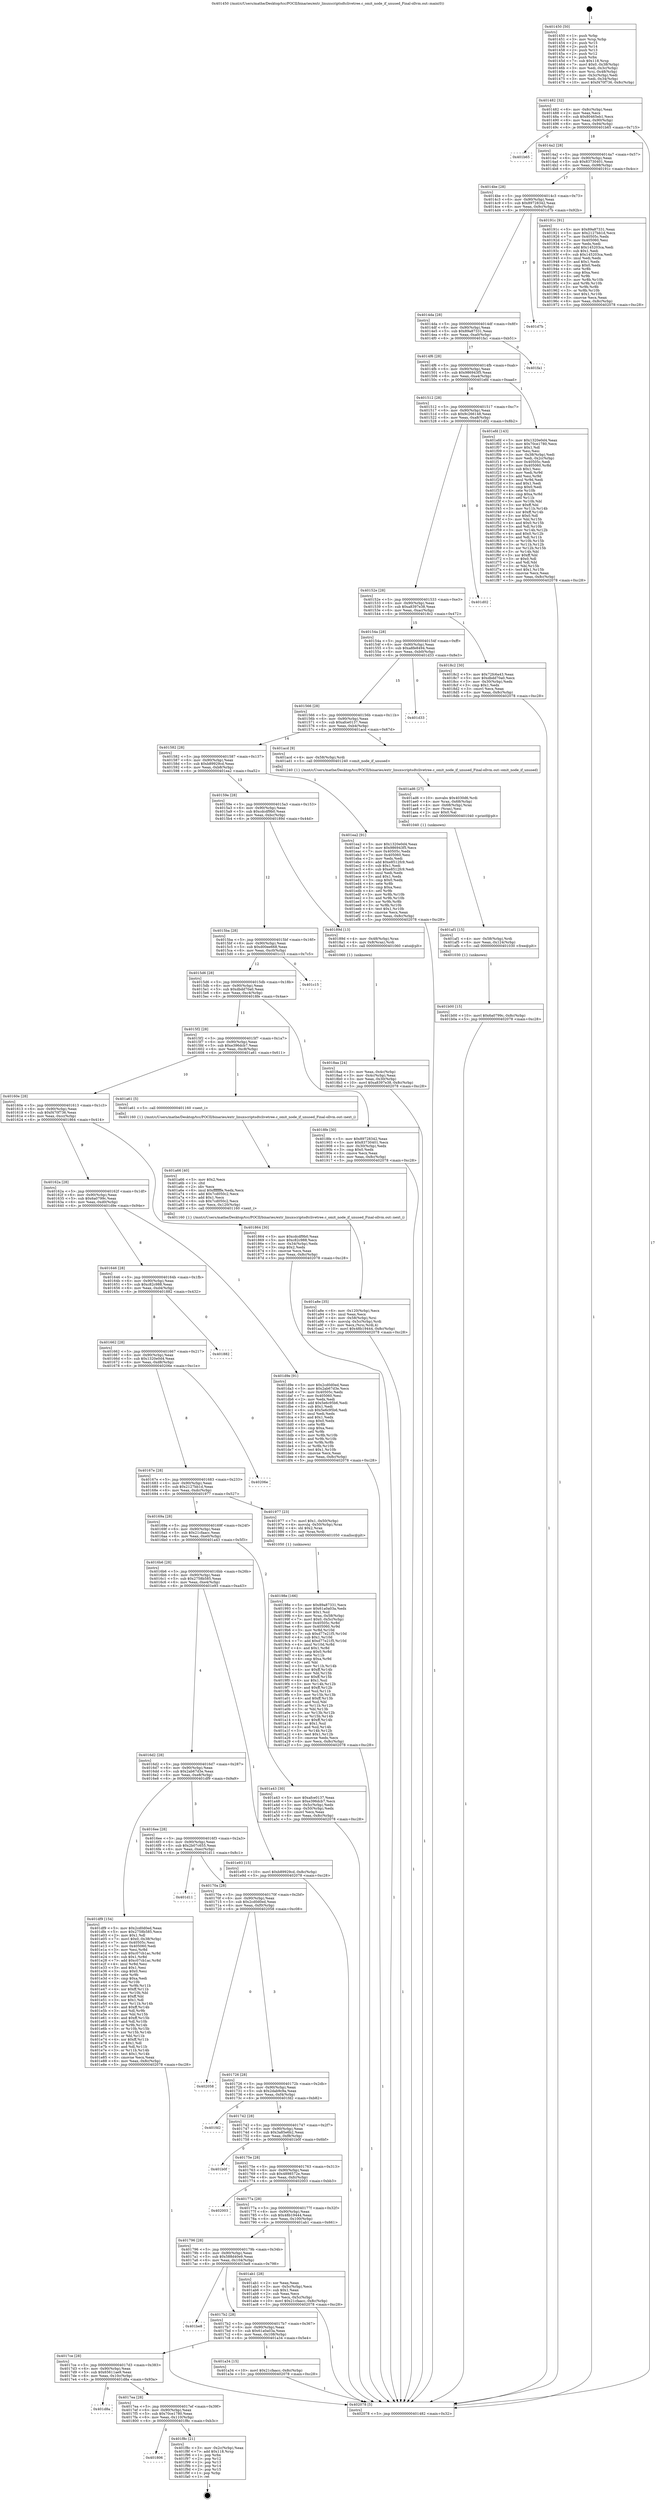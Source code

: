 digraph "0x401450" {
  label = "0x401450 (/mnt/c/Users/mathe/Desktop/tcc/POCII/binaries/extr_linuxscriptsdtclivetree.c_omit_node_if_unused_Final-ollvm.out::main(0))"
  labelloc = "t"
  node[shape=record]

  Entry [label="",width=0.3,height=0.3,shape=circle,fillcolor=black,style=filled]
  "0x401482" [label="{
     0x401482 [32]\l
     | [instrs]\l
     &nbsp;&nbsp;0x401482 \<+6\>: mov -0x8c(%rbp),%eax\l
     &nbsp;&nbsp;0x401488 \<+2\>: mov %eax,%ecx\l
     &nbsp;&nbsp;0x40148a \<+6\>: sub $0x80465eb1,%ecx\l
     &nbsp;&nbsp;0x401490 \<+6\>: mov %eax,-0x90(%rbp)\l
     &nbsp;&nbsp;0x401496 \<+6\>: mov %ecx,-0x94(%rbp)\l
     &nbsp;&nbsp;0x40149c \<+6\>: je 0000000000401b65 \<main+0x715\>\l
  }"]
  "0x401b65" [label="{
     0x401b65\l
  }", style=dashed]
  "0x4014a2" [label="{
     0x4014a2 [28]\l
     | [instrs]\l
     &nbsp;&nbsp;0x4014a2 \<+5\>: jmp 00000000004014a7 \<main+0x57\>\l
     &nbsp;&nbsp;0x4014a7 \<+6\>: mov -0x90(%rbp),%eax\l
     &nbsp;&nbsp;0x4014ad \<+5\>: sub $0x83730401,%eax\l
     &nbsp;&nbsp;0x4014b2 \<+6\>: mov %eax,-0x98(%rbp)\l
     &nbsp;&nbsp;0x4014b8 \<+6\>: je 000000000040191c \<main+0x4cc\>\l
  }"]
  Exit [label="",width=0.3,height=0.3,shape=circle,fillcolor=black,style=filled,peripheries=2]
  "0x40191c" [label="{
     0x40191c [91]\l
     | [instrs]\l
     &nbsp;&nbsp;0x40191c \<+5\>: mov $0x89a87331,%eax\l
     &nbsp;&nbsp;0x401921 \<+5\>: mov $0x2127bb1d,%ecx\l
     &nbsp;&nbsp;0x401926 \<+7\>: mov 0x40505c,%edx\l
     &nbsp;&nbsp;0x40192d \<+7\>: mov 0x405060,%esi\l
     &nbsp;&nbsp;0x401934 \<+2\>: mov %edx,%edi\l
     &nbsp;&nbsp;0x401936 \<+6\>: add $0x145203ca,%edi\l
     &nbsp;&nbsp;0x40193c \<+3\>: sub $0x1,%edi\l
     &nbsp;&nbsp;0x40193f \<+6\>: sub $0x145203ca,%edi\l
     &nbsp;&nbsp;0x401945 \<+3\>: imul %edi,%edx\l
     &nbsp;&nbsp;0x401948 \<+3\>: and $0x1,%edx\l
     &nbsp;&nbsp;0x40194b \<+3\>: cmp $0x0,%edx\l
     &nbsp;&nbsp;0x40194e \<+4\>: sete %r8b\l
     &nbsp;&nbsp;0x401952 \<+3\>: cmp $0xa,%esi\l
     &nbsp;&nbsp;0x401955 \<+4\>: setl %r9b\l
     &nbsp;&nbsp;0x401959 \<+3\>: mov %r8b,%r10b\l
     &nbsp;&nbsp;0x40195c \<+3\>: and %r9b,%r10b\l
     &nbsp;&nbsp;0x40195f \<+3\>: xor %r9b,%r8b\l
     &nbsp;&nbsp;0x401962 \<+3\>: or %r8b,%r10b\l
     &nbsp;&nbsp;0x401965 \<+4\>: test $0x1,%r10b\l
     &nbsp;&nbsp;0x401969 \<+3\>: cmovne %ecx,%eax\l
     &nbsp;&nbsp;0x40196c \<+6\>: mov %eax,-0x8c(%rbp)\l
     &nbsp;&nbsp;0x401972 \<+5\>: jmp 0000000000402078 \<main+0xc28\>\l
  }"]
  "0x4014be" [label="{
     0x4014be [28]\l
     | [instrs]\l
     &nbsp;&nbsp;0x4014be \<+5\>: jmp 00000000004014c3 \<main+0x73\>\l
     &nbsp;&nbsp;0x4014c3 \<+6\>: mov -0x90(%rbp),%eax\l
     &nbsp;&nbsp;0x4014c9 \<+5\>: sub $0x89728342,%eax\l
     &nbsp;&nbsp;0x4014ce \<+6\>: mov %eax,-0x9c(%rbp)\l
     &nbsp;&nbsp;0x4014d4 \<+6\>: je 0000000000401d7b \<main+0x92b\>\l
  }"]
  "0x401806" [label="{
     0x401806\l
  }", style=dashed]
  "0x401d7b" [label="{
     0x401d7b\l
  }", style=dashed]
  "0x4014da" [label="{
     0x4014da [28]\l
     | [instrs]\l
     &nbsp;&nbsp;0x4014da \<+5\>: jmp 00000000004014df \<main+0x8f\>\l
     &nbsp;&nbsp;0x4014df \<+6\>: mov -0x90(%rbp),%eax\l
     &nbsp;&nbsp;0x4014e5 \<+5\>: sub $0x89a87331,%eax\l
     &nbsp;&nbsp;0x4014ea \<+6\>: mov %eax,-0xa0(%rbp)\l
     &nbsp;&nbsp;0x4014f0 \<+6\>: je 0000000000401fa1 \<main+0xb51\>\l
  }"]
  "0x401f8c" [label="{
     0x401f8c [21]\l
     | [instrs]\l
     &nbsp;&nbsp;0x401f8c \<+3\>: mov -0x2c(%rbp),%eax\l
     &nbsp;&nbsp;0x401f8f \<+7\>: add $0x118,%rsp\l
     &nbsp;&nbsp;0x401f96 \<+1\>: pop %rbx\l
     &nbsp;&nbsp;0x401f97 \<+2\>: pop %r12\l
     &nbsp;&nbsp;0x401f99 \<+2\>: pop %r13\l
     &nbsp;&nbsp;0x401f9b \<+2\>: pop %r14\l
     &nbsp;&nbsp;0x401f9d \<+2\>: pop %r15\l
     &nbsp;&nbsp;0x401f9f \<+1\>: pop %rbp\l
     &nbsp;&nbsp;0x401fa0 \<+1\>: ret\l
  }"]
  "0x401fa1" [label="{
     0x401fa1\l
  }", style=dashed]
  "0x4014f6" [label="{
     0x4014f6 [28]\l
     | [instrs]\l
     &nbsp;&nbsp;0x4014f6 \<+5\>: jmp 00000000004014fb \<main+0xab\>\l
     &nbsp;&nbsp;0x4014fb \<+6\>: mov -0x90(%rbp),%eax\l
     &nbsp;&nbsp;0x401501 \<+5\>: sub $0x986943f5,%eax\l
     &nbsp;&nbsp;0x401506 \<+6\>: mov %eax,-0xa4(%rbp)\l
     &nbsp;&nbsp;0x40150c \<+6\>: je 0000000000401efd \<main+0xaad\>\l
  }"]
  "0x4017ea" [label="{
     0x4017ea [28]\l
     | [instrs]\l
     &nbsp;&nbsp;0x4017ea \<+5\>: jmp 00000000004017ef \<main+0x39f\>\l
     &nbsp;&nbsp;0x4017ef \<+6\>: mov -0x90(%rbp),%eax\l
     &nbsp;&nbsp;0x4017f5 \<+5\>: sub $0x70ce1780,%eax\l
     &nbsp;&nbsp;0x4017fa \<+6\>: mov %eax,-0x110(%rbp)\l
     &nbsp;&nbsp;0x401800 \<+6\>: je 0000000000401f8c \<main+0xb3c\>\l
  }"]
  "0x401efd" [label="{
     0x401efd [143]\l
     | [instrs]\l
     &nbsp;&nbsp;0x401efd \<+5\>: mov $0x1320e0d4,%eax\l
     &nbsp;&nbsp;0x401f02 \<+5\>: mov $0x70ce1780,%ecx\l
     &nbsp;&nbsp;0x401f07 \<+2\>: mov $0x1,%dl\l
     &nbsp;&nbsp;0x401f09 \<+2\>: xor %esi,%esi\l
     &nbsp;&nbsp;0x401f0b \<+3\>: mov -0x38(%rbp),%edi\l
     &nbsp;&nbsp;0x401f0e \<+3\>: mov %edi,-0x2c(%rbp)\l
     &nbsp;&nbsp;0x401f11 \<+7\>: mov 0x40505c,%edi\l
     &nbsp;&nbsp;0x401f18 \<+8\>: mov 0x405060,%r8d\l
     &nbsp;&nbsp;0x401f20 \<+3\>: sub $0x1,%esi\l
     &nbsp;&nbsp;0x401f23 \<+3\>: mov %edi,%r9d\l
     &nbsp;&nbsp;0x401f26 \<+3\>: add %esi,%r9d\l
     &nbsp;&nbsp;0x401f29 \<+4\>: imul %r9d,%edi\l
     &nbsp;&nbsp;0x401f2d \<+3\>: and $0x1,%edi\l
     &nbsp;&nbsp;0x401f30 \<+3\>: cmp $0x0,%edi\l
     &nbsp;&nbsp;0x401f33 \<+4\>: sete %r10b\l
     &nbsp;&nbsp;0x401f37 \<+4\>: cmp $0xa,%r8d\l
     &nbsp;&nbsp;0x401f3b \<+4\>: setl %r11b\l
     &nbsp;&nbsp;0x401f3f \<+3\>: mov %r10b,%bl\l
     &nbsp;&nbsp;0x401f42 \<+3\>: xor $0xff,%bl\l
     &nbsp;&nbsp;0x401f45 \<+3\>: mov %r11b,%r14b\l
     &nbsp;&nbsp;0x401f48 \<+4\>: xor $0xff,%r14b\l
     &nbsp;&nbsp;0x401f4c \<+3\>: xor $0x0,%dl\l
     &nbsp;&nbsp;0x401f4f \<+3\>: mov %bl,%r15b\l
     &nbsp;&nbsp;0x401f52 \<+4\>: and $0x0,%r15b\l
     &nbsp;&nbsp;0x401f56 \<+3\>: and %dl,%r10b\l
     &nbsp;&nbsp;0x401f59 \<+3\>: mov %r14b,%r12b\l
     &nbsp;&nbsp;0x401f5c \<+4\>: and $0x0,%r12b\l
     &nbsp;&nbsp;0x401f60 \<+3\>: and %dl,%r11b\l
     &nbsp;&nbsp;0x401f63 \<+3\>: or %r10b,%r15b\l
     &nbsp;&nbsp;0x401f66 \<+3\>: or %r11b,%r12b\l
     &nbsp;&nbsp;0x401f69 \<+3\>: xor %r12b,%r15b\l
     &nbsp;&nbsp;0x401f6c \<+3\>: or %r14b,%bl\l
     &nbsp;&nbsp;0x401f6f \<+3\>: xor $0xff,%bl\l
     &nbsp;&nbsp;0x401f72 \<+3\>: or $0x0,%dl\l
     &nbsp;&nbsp;0x401f75 \<+2\>: and %dl,%bl\l
     &nbsp;&nbsp;0x401f77 \<+3\>: or %bl,%r15b\l
     &nbsp;&nbsp;0x401f7a \<+4\>: test $0x1,%r15b\l
     &nbsp;&nbsp;0x401f7e \<+3\>: cmovne %ecx,%eax\l
     &nbsp;&nbsp;0x401f81 \<+6\>: mov %eax,-0x8c(%rbp)\l
     &nbsp;&nbsp;0x401f87 \<+5\>: jmp 0000000000402078 \<main+0xc28\>\l
  }"]
  "0x401512" [label="{
     0x401512 [28]\l
     | [instrs]\l
     &nbsp;&nbsp;0x401512 \<+5\>: jmp 0000000000401517 \<main+0xc7\>\l
     &nbsp;&nbsp;0x401517 \<+6\>: mov -0x90(%rbp),%eax\l
     &nbsp;&nbsp;0x40151d \<+5\>: sub $0x9c266148,%eax\l
     &nbsp;&nbsp;0x401522 \<+6\>: mov %eax,-0xa8(%rbp)\l
     &nbsp;&nbsp;0x401528 \<+6\>: je 0000000000401d02 \<main+0x8b2\>\l
  }"]
  "0x401d8a" [label="{
     0x401d8a\l
  }", style=dashed]
  "0x401d02" [label="{
     0x401d02\l
  }", style=dashed]
  "0x40152e" [label="{
     0x40152e [28]\l
     | [instrs]\l
     &nbsp;&nbsp;0x40152e \<+5\>: jmp 0000000000401533 \<main+0xe3\>\l
     &nbsp;&nbsp;0x401533 \<+6\>: mov -0x90(%rbp),%eax\l
     &nbsp;&nbsp;0x401539 \<+5\>: sub $0xa8397e38,%eax\l
     &nbsp;&nbsp;0x40153e \<+6\>: mov %eax,-0xac(%rbp)\l
     &nbsp;&nbsp;0x401544 \<+6\>: je 00000000004018c2 \<main+0x472\>\l
  }"]
  "0x401b00" [label="{
     0x401b00 [15]\l
     | [instrs]\l
     &nbsp;&nbsp;0x401b00 \<+10\>: movl $0x6a0799c,-0x8c(%rbp)\l
     &nbsp;&nbsp;0x401b0a \<+5\>: jmp 0000000000402078 \<main+0xc28\>\l
  }"]
  "0x4018c2" [label="{
     0x4018c2 [30]\l
     | [instrs]\l
     &nbsp;&nbsp;0x4018c2 \<+5\>: mov $0x72fc6a43,%eax\l
     &nbsp;&nbsp;0x4018c7 \<+5\>: mov $0xdbdd70a0,%ecx\l
     &nbsp;&nbsp;0x4018cc \<+3\>: mov -0x30(%rbp),%edx\l
     &nbsp;&nbsp;0x4018cf \<+3\>: cmp $0x1,%edx\l
     &nbsp;&nbsp;0x4018d2 \<+3\>: cmovl %ecx,%eax\l
     &nbsp;&nbsp;0x4018d5 \<+6\>: mov %eax,-0x8c(%rbp)\l
     &nbsp;&nbsp;0x4018db \<+5\>: jmp 0000000000402078 \<main+0xc28\>\l
  }"]
  "0x40154a" [label="{
     0x40154a [28]\l
     | [instrs]\l
     &nbsp;&nbsp;0x40154a \<+5\>: jmp 000000000040154f \<main+0xff\>\l
     &nbsp;&nbsp;0x40154f \<+6\>: mov -0x90(%rbp),%eax\l
     &nbsp;&nbsp;0x401555 \<+5\>: sub $0xa8fe8494,%eax\l
     &nbsp;&nbsp;0x40155a \<+6\>: mov %eax,-0xb0(%rbp)\l
     &nbsp;&nbsp;0x401560 \<+6\>: je 0000000000401d33 \<main+0x8e3\>\l
  }"]
  "0x401af1" [label="{
     0x401af1 [15]\l
     | [instrs]\l
     &nbsp;&nbsp;0x401af1 \<+4\>: mov -0x58(%rbp),%rdi\l
     &nbsp;&nbsp;0x401af5 \<+6\>: mov %eax,-0x124(%rbp)\l
     &nbsp;&nbsp;0x401afb \<+5\>: call 0000000000401030 \<free@plt\>\l
     | [calls]\l
     &nbsp;&nbsp;0x401030 \{1\} (unknown)\l
  }"]
  "0x401d33" [label="{
     0x401d33\l
  }", style=dashed]
  "0x401566" [label="{
     0x401566 [28]\l
     | [instrs]\l
     &nbsp;&nbsp;0x401566 \<+5\>: jmp 000000000040156b \<main+0x11b\>\l
     &nbsp;&nbsp;0x40156b \<+6\>: mov -0x90(%rbp),%eax\l
     &nbsp;&nbsp;0x401571 \<+5\>: sub $0xafce0137,%eax\l
     &nbsp;&nbsp;0x401576 \<+6\>: mov %eax,-0xb4(%rbp)\l
     &nbsp;&nbsp;0x40157c \<+6\>: je 0000000000401acd \<main+0x67d\>\l
  }"]
  "0x401ad6" [label="{
     0x401ad6 [27]\l
     | [instrs]\l
     &nbsp;&nbsp;0x401ad6 \<+10\>: movabs $0x4030d6,%rdi\l
     &nbsp;&nbsp;0x401ae0 \<+4\>: mov %rax,-0x68(%rbp)\l
     &nbsp;&nbsp;0x401ae4 \<+4\>: mov -0x68(%rbp),%rax\l
     &nbsp;&nbsp;0x401ae8 \<+2\>: mov (%rax),%esi\l
     &nbsp;&nbsp;0x401aea \<+2\>: mov $0x0,%al\l
     &nbsp;&nbsp;0x401aec \<+5\>: call 0000000000401040 \<printf@plt\>\l
     | [calls]\l
     &nbsp;&nbsp;0x401040 \{1\} (unknown)\l
  }"]
  "0x401acd" [label="{
     0x401acd [9]\l
     | [instrs]\l
     &nbsp;&nbsp;0x401acd \<+4\>: mov -0x58(%rbp),%rdi\l
     &nbsp;&nbsp;0x401ad1 \<+5\>: call 0000000000401240 \<omit_node_if_unused\>\l
     | [calls]\l
     &nbsp;&nbsp;0x401240 \{1\} (/mnt/c/Users/mathe/Desktop/tcc/POCII/binaries/extr_linuxscriptsdtclivetree.c_omit_node_if_unused_Final-ollvm.out::omit_node_if_unused)\l
  }"]
  "0x401582" [label="{
     0x401582 [28]\l
     | [instrs]\l
     &nbsp;&nbsp;0x401582 \<+5\>: jmp 0000000000401587 \<main+0x137\>\l
     &nbsp;&nbsp;0x401587 \<+6\>: mov -0x90(%rbp),%eax\l
     &nbsp;&nbsp;0x40158d \<+5\>: sub $0xb89929cd,%eax\l
     &nbsp;&nbsp;0x401592 \<+6\>: mov %eax,-0xb8(%rbp)\l
     &nbsp;&nbsp;0x401598 \<+6\>: je 0000000000401ea2 \<main+0xa52\>\l
  }"]
  "0x401a8e" [label="{
     0x401a8e [35]\l
     | [instrs]\l
     &nbsp;&nbsp;0x401a8e \<+6\>: mov -0x120(%rbp),%ecx\l
     &nbsp;&nbsp;0x401a94 \<+3\>: imul %eax,%ecx\l
     &nbsp;&nbsp;0x401a97 \<+4\>: mov -0x58(%rbp),%rsi\l
     &nbsp;&nbsp;0x401a9b \<+4\>: movslq -0x5c(%rbp),%rdi\l
     &nbsp;&nbsp;0x401a9f \<+3\>: mov %ecx,(%rsi,%rdi,4)\l
     &nbsp;&nbsp;0x401aa2 \<+10\>: movl $0x48b19444,-0x8c(%rbp)\l
     &nbsp;&nbsp;0x401aac \<+5\>: jmp 0000000000402078 \<main+0xc28\>\l
  }"]
  "0x401ea2" [label="{
     0x401ea2 [91]\l
     | [instrs]\l
     &nbsp;&nbsp;0x401ea2 \<+5\>: mov $0x1320e0d4,%eax\l
     &nbsp;&nbsp;0x401ea7 \<+5\>: mov $0x986943f5,%ecx\l
     &nbsp;&nbsp;0x401eac \<+7\>: mov 0x40505c,%edx\l
     &nbsp;&nbsp;0x401eb3 \<+7\>: mov 0x405060,%esi\l
     &nbsp;&nbsp;0x401eba \<+2\>: mov %edx,%edi\l
     &nbsp;&nbsp;0x401ebc \<+6\>: add $0xe8512fc9,%edi\l
     &nbsp;&nbsp;0x401ec2 \<+3\>: sub $0x1,%edi\l
     &nbsp;&nbsp;0x401ec5 \<+6\>: sub $0xe8512fc9,%edi\l
     &nbsp;&nbsp;0x401ecb \<+3\>: imul %edi,%edx\l
     &nbsp;&nbsp;0x401ece \<+3\>: and $0x1,%edx\l
     &nbsp;&nbsp;0x401ed1 \<+3\>: cmp $0x0,%edx\l
     &nbsp;&nbsp;0x401ed4 \<+4\>: sete %r8b\l
     &nbsp;&nbsp;0x401ed8 \<+3\>: cmp $0xa,%esi\l
     &nbsp;&nbsp;0x401edb \<+4\>: setl %r9b\l
     &nbsp;&nbsp;0x401edf \<+3\>: mov %r8b,%r10b\l
     &nbsp;&nbsp;0x401ee2 \<+3\>: and %r9b,%r10b\l
     &nbsp;&nbsp;0x401ee5 \<+3\>: xor %r9b,%r8b\l
     &nbsp;&nbsp;0x401ee8 \<+3\>: or %r8b,%r10b\l
     &nbsp;&nbsp;0x401eeb \<+4\>: test $0x1,%r10b\l
     &nbsp;&nbsp;0x401eef \<+3\>: cmovne %ecx,%eax\l
     &nbsp;&nbsp;0x401ef2 \<+6\>: mov %eax,-0x8c(%rbp)\l
     &nbsp;&nbsp;0x401ef8 \<+5\>: jmp 0000000000402078 \<main+0xc28\>\l
  }"]
  "0x40159e" [label="{
     0x40159e [28]\l
     | [instrs]\l
     &nbsp;&nbsp;0x40159e \<+5\>: jmp 00000000004015a3 \<main+0x153\>\l
     &nbsp;&nbsp;0x4015a3 \<+6\>: mov -0x90(%rbp),%eax\l
     &nbsp;&nbsp;0x4015a9 \<+5\>: sub $0xcdcdf9b0,%eax\l
     &nbsp;&nbsp;0x4015ae \<+6\>: mov %eax,-0xbc(%rbp)\l
     &nbsp;&nbsp;0x4015b4 \<+6\>: je 000000000040189d \<main+0x44d\>\l
  }"]
  "0x401a66" [label="{
     0x401a66 [40]\l
     | [instrs]\l
     &nbsp;&nbsp;0x401a66 \<+5\>: mov $0x2,%ecx\l
     &nbsp;&nbsp;0x401a6b \<+1\>: cltd\l
     &nbsp;&nbsp;0x401a6c \<+2\>: idiv %ecx\l
     &nbsp;&nbsp;0x401a6e \<+6\>: imul $0xfffffffe,%edx,%ecx\l
     &nbsp;&nbsp;0x401a74 \<+6\>: add $0x7cd050c2,%ecx\l
     &nbsp;&nbsp;0x401a7a \<+3\>: add $0x1,%ecx\l
     &nbsp;&nbsp;0x401a7d \<+6\>: sub $0x7cd050c2,%ecx\l
     &nbsp;&nbsp;0x401a83 \<+6\>: mov %ecx,-0x120(%rbp)\l
     &nbsp;&nbsp;0x401a89 \<+5\>: call 0000000000401160 \<next_i\>\l
     | [calls]\l
     &nbsp;&nbsp;0x401160 \{1\} (/mnt/c/Users/mathe/Desktop/tcc/POCII/binaries/extr_linuxscriptsdtclivetree.c_omit_node_if_unused_Final-ollvm.out::next_i)\l
  }"]
  "0x40189d" [label="{
     0x40189d [13]\l
     | [instrs]\l
     &nbsp;&nbsp;0x40189d \<+4\>: mov -0x48(%rbp),%rax\l
     &nbsp;&nbsp;0x4018a1 \<+4\>: mov 0x8(%rax),%rdi\l
     &nbsp;&nbsp;0x4018a5 \<+5\>: call 0000000000401060 \<atoi@plt\>\l
     | [calls]\l
     &nbsp;&nbsp;0x401060 \{1\} (unknown)\l
  }"]
  "0x4015ba" [label="{
     0x4015ba [28]\l
     | [instrs]\l
     &nbsp;&nbsp;0x4015ba \<+5\>: jmp 00000000004015bf \<main+0x16f\>\l
     &nbsp;&nbsp;0x4015bf \<+6\>: mov -0x90(%rbp),%eax\l
     &nbsp;&nbsp;0x4015c5 \<+5\>: sub $0xd00ee668,%eax\l
     &nbsp;&nbsp;0x4015ca \<+6\>: mov %eax,-0xc0(%rbp)\l
     &nbsp;&nbsp;0x4015d0 \<+6\>: je 0000000000401c15 \<main+0x7c5\>\l
  }"]
  "0x4017ce" [label="{
     0x4017ce [28]\l
     | [instrs]\l
     &nbsp;&nbsp;0x4017ce \<+5\>: jmp 00000000004017d3 \<main+0x383\>\l
     &nbsp;&nbsp;0x4017d3 \<+6\>: mov -0x90(%rbp),%eax\l
     &nbsp;&nbsp;0x4017d9 \<+5\>: sub $0x65611ae9,%eax\l
     &nbsp;&nbsp;0x4017de \<+6\>: mov %eax,-0x10c(%rbp)\l
     &nbsp;&nbsp;0x4017e4 \<+6\>: je 0000000000401d8a \<main+0x93a\>\l
  }"]
  "0x401c15" [label="{
     0x401c15\l
  }", style=dashed]
  "0x4015d6" [label="{
     0x4015d6 [28]\l
     | [instrs]\l
     &nbsp;&nbsp;0x4015d6 \<+5\>: jmp 00000000004015db \<main+0x18b\>\l
     &nbsp;&nbsp;0x4015db \<+6\>: mov -0x90(%rbp),%eax\l
     &nbsp;&nbsp;0x4015e1 \<+5\>: sub $0xdbdd70a0,%eax\l
     &nbsp;&nbsp;0x4015e6 \<+6\>: mov %eax,-0xc4(%rbp)\l
     &nbsp;&nbsp;0x4015ec \<+6\>: je 00000000004018fe \<main+0x4ae\>\l
  }"]
  "0x401a34" [label="{
     0x401a34 [15]\l
     | [instrs]\l
     &nbsp;&nbsp;0x401a34 \<+10\>: movl $0x21cfaacc,-0x8c(%rbp)\l
     &nbsp;&nbsp;0x401a3e \<+5\>: jmp 0000000000402078 \<main+0xc28\>\l
  }"]
  "0x4018fe" [label="{
     0x4018fe [30]\l
     | [instrs]\l
     &nbsp;&nbsp;0x4018fe \<+5\>: mov $0x89728342,%eax\l
     &nbsp;&nbsp;0x401903 \<+5\>: mov $0x83730401,%ecx\l
     &nbsp;&nbsp;0x401908 \<+3\>: mov -0x30(%rbp),%edx\l
     &nbsp;&nbsp;0x40190b \<+3\>: cmp $0x0,%edx\l
     &nbsp;&nbsp;0x40190e \<+3\>: cmove %ecx,%eax\l
     &nbsp;&nbsp;0x401911 \<+6\>: mov %eax,-0x8c(%rbp)\l
     &nbsp;&nbsp;0x401917 \<+5\>: jmp 0000000000402078 \<main+0xc28\>\l
  }"]
  "0x4015f2" [label="{
     0x4015f2 [28]\l
     | [instrs]\l
     &nbsp;&nbsp;0x4015f2 \<+5\>: jmp 00000000004015f7 \<main+0x1a7\>\l
     &nbsp;&nbsp;0x4015f7 \<+6\>: mov -0x90(%rbp),%eax\l
     &nbsp;&nbsp;0x4015fd \<+5\>: sub $0xe396dcb7,%eax\l
     &nbsp;&nbsp;0x401602 \<+6\>: mov %eax,-0xc8(%rbp)\l
     &nbsp;&nbsp;0x401608 \<+6\>: je 0000000000401a61 \<main+0x611\>\l
  }"]
  "0x4017b2" [label="{
     0x4017b2 [28]\l
     | [instrs]\l
     &nbsp;&nbsp;0x4017b2 \<+5\>: jmp 00000000004017b7 \<main+0x367\>\l
     &nbsp;&nbsp;0x4017b7 \<+6\>: mov -0x90(%rbp),%eax\l
     &nbsp;&nbsp;0x4017bd \<+5\>: sub $0x61a0a03a,%eax\l
     &nbsp;&nbsp;0x4017c2 \<+6\>: mov %eax,-0x108(%rbp)\l
     &nbsp;&nbsp;0x4017c8 \<+6\>: je 0000000000401a34 \<main+0x5e4\>\l
  }"]
  "0x401a61" [label="{
     0x401a61 [5]\l
     | [instrs]\l
     &nbsp;&nbsp;0x401a61 \<+5\>: call 0000000000401160 \<next_i\>\l
     | [calls]\l
     &nbsp;&nbsp;0x401160 \{1\} (/mnt/c/Users/mathe/Desktop/tcc/POCII/binaries/extr_linuxscriptsdtclivetree.c_omit_node_if_unused_Final-ollvm.out::next_i)\l
  }"]
  "0x40160e" [label="{
     0x40160e [28]\l
     | [instrs]\l
     &nbsp;&nbsp;0x40160e \<+5\>: jmp 0000000000401613 \<main+0x1c3\>\l
     &nbsp;&nbsp;0x401613 \<+6\>: mov -0x90(%rbp),%eax\l
     &nbsp;&nbsp;0x401619 \<+5\>: sub $0xf470f736,%eax\l
     &nbsp;&nbsp;0x40161e \<+6\>: mov %eax,-0xcc(%rbp)\l
     &nbsp;&nbsp;0x401624 \<+6\>: je 0000000000401864 \<main+0x414\>\l
  }"]
  "0x401be8" [label="{
     0x401be8\l
  }", style=dashed]
  "0x401864" [label="{
     0x401864 [30]\l
     | [instrs]\l
     &nbsp;&nbsp;0x401864 \<+5\>: mov $0xcdcdf9b0,%eax\l
     &nbsp;&nbsp;0x401869 \<+5\>: mov $0xc82c988,%ecx\l
     &nbsp;&nbsp;0x40186e \<+3\>: mov -0x34(%rbp),%edx\l
     &nbsp;&nbsp;0x401871 \<+3\>: cmp $0x2,%edx\l
     &nbsp;&nbsp;0x401874 \<+3\>: cmovne %ecx,%eax\l
     &nbsp;&nbsp;0x401877 \<+6\>: mov %eax,-0x8c(%rbp)\l
     &nbsp;&nbsp;0x40187d \<+5\>: jmp 0000000000402078 \<main+0xc28\>\l
  }"]
  "0x40162a" [label="{
     0x40162a [28]\l
     | [instrs]\l
     &nbsp;&nbsp;0x40162a \<+5\>: jmp 000000000040162f \<main+0x1df\>\l
     &nbsp;&nbsp;0x40162f \<+6\>: mov -0x90(%rbp),%eax\l
     &nbsp;&nbsp;0x401635 \<+5\>: sub $0x6a0799c,%eax\l
     &nbsp;&nbsp;0x40163a \<+6\>: mov %eax,-0xd0(%rbp)\l
     &nbsp;&nbsp;0x401640 \<+6\>: je 0000000000401d9e \<main+0x94e\>\l
  }"]
  "0x402078" [label="{
     0x402078 [5]\l
     | [instrs]\l
     &nbsp;&nbsp;0x402078 \<+5\>: jmp 0000000000401482 \<main+0x32\>\l
  }"]
  "0x401450" [label="{
     0x401450 [50]\l
     | [instrs]\l
     &nbsp;&nbsp;0x401450 \<+1\>: push %rbp\l
     &nbsp;&nbsp;0x401451 \<+3\>: mov %rsp,%rbp\l
     &nbsp;&nbsp;0x401454 \<+2\>: push %r15\l
     &nbsp;&nbsp;0x401456 \<+2\>: push %r14\l
     &nbsp;&nbsp;0x401458 \<+2\>: push %r13\l
     &nbsp;&nbsp;0x40145a \<+2\>: push %r12\l
     &nbsp;&nbsp;0x40145c \<+1\>: push %rbx\l
     &nbsp;&nbsp;0x40145d \<+7\>: sub $0x118,%rsp\l
     &nbsp;&nbsp;0x401464 \<+7\>: movl $0x0,-0x38(%rbp)\l
     &nbsp;&nbsp;0x40146b \<+3\>: mov %edi,-0x3c(%rbp)\l
     &nbsp;&nbsp;0x40146e \<+4\>: mov %rsi,-0x48(%rbp)\l
     &nbsp;&nbsp;0x401472 \<+3\>: mov -0x3c(%rbp),%edi\l
     &nbsp;&nbsp;0x401475 \<+3\>: mov %edi,-0x34(%rbp)\l
     &nbsp;&nbsp;0x401478 \<+10\>: movl $0xf470f736,-0x8c(%rbp)\l
  }"]
  "0x4018aa" [label="{
     0x4018aa [24]\l
     | [instrs]\l
     &nbsp;&nbsp;0x4018aa \<+3\>: mov %eax,-0x4c(%rbp)\l
     &nbsp;&nbsp;0x4018ad \<+3\>: mov -0x4c(%rbp),%eax\l
     &nbsp;&nbsp;0x4018b0 \<+3\>: mov %eax,-0x30(%rbp)\l
     &nbsp;&nbsp;0x4018b3 \<+10\>: movl $0xa8397e38,-0x8c(%rbp)\l
     &nbsp;&nbsp;0x4018bd \<+5\>: jmp 0000000000402078 \<main+0xc28\>\l
  }"]
  "0x401796" [label="{
     0x401796 [28]\l
     | [instrs]\l
     &nbsp;&nbsp;0x401796 \<+5\>: jmp 000000000040179b \<main+0x34b\>\l
     &nbsp;&nbsp;0x40179b \<+6\>: mov -0x90(%rbp),%eax\l
     &nbsp;&nbsp;0x4017a1 \<+5\>: sub $0x588d40e9,%eax\l
     &nbsp;&nbsp;0x4017a6 \<+6\>: mov %eax,-0x104(%rbp)\l
     &nbsp;&nbsp;0x4017ac \<+6\>: je 0000000000401be8 \<main+0x798\>\l
  }"]
  "0x401d9e" [label="{
     0x401d9e [91]\l
     | [instrs]\l
     &nbsp;&nbsp;0x401d9e \<+5\>: mov $0x2cd0d0ed,%eax\l
     &nbsp;&nbsp;0x401da3 \<+5\>: mov $0x2ab67d3e,%ecx\l
     &nbsp;&nbsp;0x401da8 \<+7\>: mov 0x40505c,%edx\l
     &nbsp;&nbsp;0x401daf \<+7\>: mov 0x405060,%esi\l
     &nbsp;&nbsp;0x401db6 \<+2\>: mov %edx,%edi\l
     &nbsp;&nbsp;0x401db8 \<+6\>: add $0x5e6c95b6,%edi\l
     &nbsp;&nbsp;0x401dbe \<+3\>: sub $0x1,%edi\l
     &nbsp;&nbsp;0x401dc1 \<+6\>: sub $0x5e6c95b6,%edi\l
     &nbsp;&nbsp;0x401dc7 \<+3\>: imul %edi,%edx\l
     &nbsp;&nbsp;0x401dca \<+3\>: and $0x1,%edx\l
     &nbsp;&nbsp;0x401dcd \<+3\>: cmp $0x0,%edx\l
     &nbsp;&nbsp;0x401dd0 \<+4\>: sete %r8b\l
     &nbsp;&nbsp;0x401dd4 \<+3\>: cmp $0xa,%esi\l
     &nbsp;&nbsp;0x401dd7 \<+4\>: setl %r9b\l
     &nbsp;&nbsp;0x401ddb \<+3\>: mov %r8b,%r10b\l
     &nbsp;&nbsp;0x401dde \<+3\>: and %r9b,%r10b\l
     &nbsp;&nbsp;0x401de1 \<+3\>: xor %r9b,%r8b\l
     &nbsp;&nbsp;0x401de4 \<+3\>: or %r8b,%r10b\l
     &nbsp;&nbsp;0x401de7 \<+4\>: test $0x1,%r10b\l
     &nbsp;&nbsp;0x401deb \<+3\>: cmovne %ecx,%eax\l
     &nbsp;&nbsp;0x401dee \<+6\>: mov %eax,-0x8c(%rbp)\l
     &nbsp;&nbsp;0x401df4 \<+5\>: jmp 0000000000402078 \<main+0xc28\>\l
  }"]
  "0x401646" [label="{
     0x401646 [28]\l
     | [instrs]\l
     &nbsp;&nbsp;0x401646 \<+5\>: jmp 000000000040164b \<main+0x1fb\>\l
     &nbsp;&nbsp;0x40164b \<+6\>: mov -0x90(%rbp),%eax\l
     &nbsp;&nbsp;0x401651 \<+5\>: sub $0xc82c988,%eax\l
     &nbsp;&nbsp;0x401656 \<+6\>: mov %eax,-0xd4(%rbp)\l
     &nbsp;&nbsp;0x40165c \<+6\>: je 0000000000401882 \<main+0x432\>\l
  }"]
  "0x401ab1" [label="{
     0x401ab1 [28]\l
     | [instrs]\l
     &nbsp;&nbsp;0x401ab1 \<+2\>: xor %eax,%eax\l
     &nbsp;&nbsp;0x401ab3 \<+3\>: mov -0x5c(%rbp),%ecx\l
     &nbsp;&nbsp;0x401ab6 \<+3\>: sub $0x1,%eax\l
     &nbsp;&nbsp;0x401ab9 \<+2\>: sub %eax,%ecx\l
     &nbsp;&nbsp;0x401abb \<+3\>: mov %ecx,-0x5c(%rbp)\l
     &nbsp;&nbsp;0x401abe \<+10\>: movl $0x21cfaacc,-0x8c(%rbp)\l
     &nbsp;&nbsp;0x401ac8 \<+5\>: jmp 0000000000402078 \<main+0xc28\>\l
  }"]
  "0x401882" [label="{
     0x401882\l
  }", style=dashed]
  "0x401662" [label="{
     0x401662 [28]\l
     | [instrs]\l
     &nbsp;&nbsp;0x401662 \<+5\>: jmp 0000000000401667 \<main+0x217\>\l
     &nbsp;&nbsp;0x401667 \<+6\>: mov -0x90(%rbp),%eax\l
     &nbsp;&nbsp;0x40166d \<+5\>: sub $0x1320e0d4,%eax\l
     &nbsp;&nbsp;0x401672 \<+6\>: mov %eax,-0xd8(%rbp)\l
     &nbsp;&nbsp;0x401678 \<+6\>: je 000000000040206e \<main+0xc1e\>\l
  }"]
  "0x40177a" [label="{
     0x40177a [28]\l
     | [instrs]\l
     &nbsp;&nbsp;0x40177a \<+5\>: jmp 000000000040177f \<main+0x32f\>\l
     &nbsp;&nbsp;0x40177f \<+6\>: mov -0x90(%rbp),%eax\l
     &nbsp;&nbsp;0x401785 \<+5\>: sub $0x48b19444,%eax\l
     &nbsp;&nbsp;0x40178a \<+6\>: mov %eax,-0x100(%rbp)\l
     &nbsp;&nbsp;0x401790 \<+6\>: je 0000000000401ab1 \<main+0x661\>\l
  }"]
  "0x40206e" [label="{
     0x40206e\l
  }", style=dashed]
  "0x40167e" [label="{
     0x40167e [28]\l
     | [instrs]\l
     &nbsp;&nbsp;0x40167e \<+5\>: jmp 0000000000401683 \<main+0x233\>\l
     &nbsp;&nbsp;0x401683 \<+6\>: mov -0x90(%rbp),%eax\l
     &nbsp;&nbsp;0x401689 \<+5\>: sub $0x2127bb1d,%eax\l
     &nbsp;&nbsp;0x40168e \<+6\>: mov %eax,-0xdc(%rbp)\l
     &nbsp;&nbsp;0x401694 \<+6\>: je 0000000000401977 \<main+0x527\>\l
  }"]
  "0x402003" [label="{
     0x402003\l
  }", style=dashed]
  "0x401977" [label="{
     0x401977 [23]\l
     | [instrs]\l
     &nbsp;&nbsp;0x401977 \<+7\>: movl $0x1,-0x50(%rbp)\l
     &nbsp;&nbsp;0x40197e \<+4\>: movslq -0x50(%rbp),%rax\l
     &nbsp;&nbsp;0x401982 \<+4\>: shl $0x2,%rax\l
     &nbsp;&nbsp;0x401986 \<+3\>: mov %rax,%rdi\l
     &nbsp;&nbsp;0x401989 \<+5\>: call 0000000000401050 \<malloc@plt\>\l
     | [calls]\l
     &nbsp;&nbsp;0x401050 \{1\} (unknown)\l
  }"]
  "0x40169a" [label="{
     0x40169a [28]\l
     | [instrs]\l
     &nbsp;&nbsp;0x40169a \<+5\>: jmp 000000000040169f \<main+0x24f\>\l
     &nbsp;&nbsp;0x40169f \<+6\>: mov -0x90(%rbp),%eax\l
     &nbsp;&nbsp;0x4016a5 \<+5\>: sub $0x21cfaacc,%eax\l
     &nbsp;&nbsp;0x4016aa \<+6\>: mov %eax,-0xe0(%rbp)\l
     &nbsp;&nbsp;0x4016b0 \<+6\>: je 0000000000401a43 \<main+0x5f3\>\l
  }"]
  "0x40198e" [label="{
     0x40198e [166]\l
     | [instrs]\l
     &nbsp;&nbsp;0x40198e \<+5\>: mov $0x89a87331,%ecx\l
     &nbsp;&nbsp;0x401993 \<+5\>: mov $0x61a0a03a,%edx\l
     &nbsp;&nbsp;0x401998 \<+3\>: mov $0x1,%sil\l
     &nbsp;&nbsp;0x40199b \<+4\>: mov %rax,-0x58(%rbp)\l
     &nbsp;&nbsp;0x40199f \<+7\>: movl $0x0,-0x5c(%rbp)\l
     &nbsp;&nbsp;0x4019a6 \<+8\>: mov 0x40505c,%r8d\l
     &nbsp;&nbsp;0x4019ae \<+8\>: mov 0x405060,%r9d\l
     &nbsp;&nbsp;0x4019b6 \<+3\>: mov %r8d,%r10d\l
     &nbsp;&nbsp;0x4019b9 \<+7\>: sub $0xd77e21f5,%r10d\l
     &nbsp;&nbsp;0x4019c0 \<+4\>: sub $0x1,%r10d\l
     &nbsp;&nbsp;0x4019c4 \<+7\>: add $0xd77e21f5,%r10d\l
     &nbsp;&nbsp;0x4019cb \<+4\>: imul %r10d,%r8d\l
     &nbsp;&nbsp;0x4019cf \<+4\>: and $0x1,%r8d\l
     &nbsp;&nbsp;0x4019d3 \<+4\>: cmp $0x0,%r8d\l
     &nbsp;&nbsp;0x4019d7 \<+4\>: sete %r11b\l
     &nbsp;&nbsp;0x4019db \<+4\>: cmp $0xa,%r9d\l
     &nbsp;&nbsp;0x4019df \<+3\>: setl %bl\l
     &nbsp;&nbsp;0x4019e2 \<+3\>: mov %r11b,%r14b\l
     &nbsp;&nbsp;0x4019e5 \<+4\>: xor $0xff,%r14b\l
     &nbsp;&nbsp;0x4019e9 \<+3\>: mov %bl,%r15b\l
     &nbsp;&nbsp;0x4019ec \<+4\>: xor $0xff,%r15b\l
     &nbsp;&nbsp;0x4019f0 \<+4\>: xor $0x1,%sil\l
     &nbsp;&nbsp;0x4019f4 \<+3\>: mov %r14b,%r12b\l
     &nbsp;&nbsp;0x4019f7 \<+4\>: and $0xff,%r12b\l
     &nbsp;&nbsp;0x4019fb \<+3\>: and %sil,%r11b\l
     &nbsp;&nbsp;0x4019fe \<+3\>: mov %r15b,%r13b\l
     &nbsp;&nbsp;0x401a01 \<+4\>: and $0xff,%r13b\l
     &nbsp;&nbsp;0x401a05 \<+3\>: and %sil,%bl\l
     &nbsp;&nbsp;0x401a08 \<+3\>: or %r11b,%r12b\l
     &nbsp;&nbsp;0x401a0b \<+3\>: or %bl,%r13b\l
     &nbsp;&nbsp;0x401a0e \<+3\>: xor %r13b,%r12b\l
     &nbsp;&nbsp;0x401a11 \<+3\>: or %r15b,%r14b\l
     &nbsp;&nbsp;0x401a14 \<+4\>: xor $0xff,%r14b\l
     &nbsp;&nbsp;0x401a18 \<+4\>: or $0x1,%sil\l
     &nbsp;&nbsp;0x401a1c \<+3\>: and %sil,%r14b\l
     &nbsp;&nbsp;0x401a1f \<+3\>: or %r14b,%r12b\l
     &nbsp;&nbsp;0x401a22 \<+4\>: test $0x1,%r12b\l
     &nbsp;&nbsp;0x401a26 \<+3\>: cmovne %edx,%ecx\l
     &nbsp;&nbsp;0x401a29 \<+6\>: mov %ecx,-0x8c(%rbp)\l
     &nbsp;&nbsp;0x401a2f \<+5\>: jmp 0000000000402078 \<main+0xc28\>\l
  }"]
  "0x40175e" [label="{
     0x40175e [28]\l
     | [instrs]\l
     &nbsp;&nbsp;0x40175e \<+5\>: jmp 0000000000401763 \<main+0x313\>\l
     &nbsp;&nbsp;0x401763 \<+6\>: mov -0x90(%rbp),%eax\l
     &nbsp;&nbsp;0x401769 \<+5\>: sub $0x4898572e,%eax\l
     &nbsp;&nbsp;0x40176e \<+6\>: mov %eax,-0xfc(%rbp)\l
     &nbsp;&nbsp;0x401774 \<+6\>: je 0000000000402003 \<main+0xbb3\>\l
  }"]
  "0x401a43" [label="{
     0x401a43 [30]\l
     | [instrs]\l
     &nbsp;&nbsp;0x401a43 \<+5\>: mov $0xafce0137,%eax\l
     &nbsp;&nbsp;0x401a48 \<+5\>: mov $0xe396dcb7,%ecx\l
     &nbsp;&nbsp;0x401a4d \<+3\>: mov -0x5c(%rbp),%edx\l
     &nbsp;&nbsp;0x401a50 \<+3\>: cmp -0x50(%rbp),%edx\l
     &nbsp;&nbsp;0x401a53 \<+3\>: cmovl %ecx,%eax\l
     &nbsp;&nbsp;0x401a56 \<+6\>: mov %eax,-0x8c(%rbp)\l
     &nbsp;&nbsp;0x401a5c \<+5\>: jmp 0000000000402078 \<main+0xc28\>\l
  }"]
  "0x4016b6" [label="{
     0x4016b6 [28]\l
     | [instrs]\l
     &nbsp;&nbsp;0x4016b6 \<+5\>: jmp 00000000004016bb \<main+0x26b\>\l
     &nbsp;&nbsp;0x4016bb \<+6\>: mov -0x90(%rbp),%eax\l
     &nbsp;&nbsp;0x4016c1 \<+5\>: sub $0x2758b585,%eax\l
     &nbsp;&nbsp;0x4016c6 \<+6\>: mov %eax,-0xe4(%rbp)\l
     &nbsp;&nbsp;0x4016cc \<+6\>: je 0000000000401e93 \<main+0xa43\>\l
  }"]
  "0x401b0f" [label="{
     0x401b0f\l
  }", style=dashed]
  "0x401e93" [label="{
     0x401e93 [15]\l
     | [instrs]\l
     &nbsp;&nbsp;0x401e93 \<+10\>: movl $0xb89929cd,-0x8c(%rbp)\l
     &nbsp;&nbsp;0x401e9d \<+5\>: jmp 0000000000402078 \<main+0xc28\>\l
  }"]
  "0x4016d2" [label="{
     0x4016d2 [28]\l
     | [instrs]\l
     &nbsp;&nbsp;0x4016d2 \<+5\>: jmp 00000000004016d7 \<main+0x287\>\l
     &nbsp;&nbsp;0x4016d7 \<+6\>: mov -0x90(%rbp),%eax\l
     &nbsp;&nbsp;0x4016dd \<+5\>: sub $0x2ab67d3e,%eax\l
     &nbsp;&nbsp;0x4016e2 \<+6\>: mov %eax,-0xe8(%rbp)\l
     &nbsp;&nbsp;0x4016e8 \<+6\>: je 0000000000401df9 \<main+0x9a9\>\l
  }"]
  "0x401742" [label="{
     0x401742 [28]\l
     | [instrs]\l
     &nbsp;&nbsp;0x401742 \<+5\>: jmp 0000000000401747 \<main+0x2f7\>\l
     &nbsp;&nbsp;0x401747 \<+6\>: mov -0x90(%rbp),%eax\l
     &nbsp;&nbsp;0x40174d \<+5\>: sub $0x3a85e6b2,%eax\l
     &nbsp;&nbsp;0x401752 \<+6\>: mov %eax,-0xf8(%rbp)\l
     &nbsp;&nbsp;0x401758 \<+6\>: je 0000000000401b0f \<main+0x6bf\>\l
  }"]
  "0x401df9" [label="{
     0x401df9 [154]\l
     | [instrs]\l
     &nbsp;&nbsp;0x401df9 \<+5\>: mov $0x2cd0d0ed,%eax\l
     &nbsp;&nbsp;0x401dfe \<+5\>: mov $0x2758b585,%ecx\l
     &nbsp;&nbsp;0x401e03 \<+2\>: mov $0x1,%dl\l
     &nbsp;&nbsp;0x401e05 \<+7\>: movl $0x0,-0x38(%rbp)\l
     &nbsp;&nbsp;0x401e0c \<+7\>: mov 0x40505c,%esi\l
     &nbsp;&nbsp;0x401e13 \<+7\>: mov 0x405060,%edi\l
     &nbsp;&nbsp;0x401e1a \<+3\>: mov %esi,%r8d\l
     &nbsp;&nbsp;0x401e1d \<+7\>: sub $0xc07cb1ac,%r8d\l
     &nbsp;&nbsp;0x401e24 \<+4\>: sub $0x1,%r8d\l
     &nbsp;&nbsp;0x401e28 \<+7\>: add $0xc07cb1ac,%r8d\l
     &nbsp;&nbsp;0x401e2f \<+4\>: imul %r8d,%esi\l
     &nbsp;&nbsp;0x401e33 \<+3\>: and $0x1,%esi\l
     &nbsp;&nbsp;0x401e36 \<+3\>: cmp $0x0,%esi\l
     &nbsp;&nbsp;0x401e39 \<+4\>: sete %r9b\l
     &nbsp;&nbsp;0x401e3d \<+3\>: cmp $0xa,%edi\l
     &nbsp;&nbsp;0x401e40 \<+4\>: setl %r10b\l
     &nbsp;&nbsp;0x401e44 \<+3\>: mov %r9b,%r11b\l
     &nbsp;&nbsp;0x401e47 \<+4\>: xor $0xff,%r11b\l
     &nbsp;&nbsp;0x401e4b \<+3\>: mov %r10b,%bl\l
     &nbsp;&nbsp;0x401e4e \<+3\>: xor $0xff,%bl\l
     &nbsp;&nbsp;0x401e51 \<+3\>: xor $0x1,%dl\l
     &nbsp;&nbsp;0x401e54 \<+3\>: mov %r11b,%r14b\l
     &nbsp;&nbsp;0x401e57 \<+4\>: and $0xff,%r14b\l
     &nbsp;&nbsp;0x401e5b \<+3\>: and %dl,%r9b\l
     &nbsp;&nbsp;0x401e5e \<+3\>: mov %bl,%r15b\l
     &nbsp;&nbsp;0x401e61 \<+4\>: and $0xff,%r15b\l
     &nbsp;&nbsp;0x401e65 \<+3\>: and %dl,%r10b\l
     &nbsp;&nbsp;0x401e68 \<+3\>: or %r9b,%r14b\l
     &nbsp;&nbsp;0x401e6b \<+3\>: or %r10b,%r15b\l
     &nbsp;&nbsp;0x401e6e \<+3\>: xor %r15b,%r14b\l
     &nbsp;&nbsp;0x401e71 \<+3\>: or %bl,%r11b\l
     &nbsp;&nbsp;0x401e74 \<+4\>: xor $0xff,%r11b\l
     &nbsp;&nbsp;0x401e78 \<+3\>: or $0x1,%dl\l
     &nbsp;&nbsp;0x401e7b \<+3\>: and %dl,%r11b\l
     &nbsp;&nbsp;0x401e7e \<+3\>: or %r11b,%r14b\l
     &nbsp;&nbsp;0x401e81 \<+4\>: test $0x1,%r14b\l
     &nbsp;&nbsp;0x401e85 \<+3\>: cmovne %ecx,%eax\l
     &nbsp;&nbsp;0x401e88 \<+6\>: mov %eax,-0x8c(%rbp)\l
     &nbsp;&nbsp;0x401e8e \<+5\>: jmp 0000000000402078 \<main+0xc28\>\l
  }"]
  "0x4016ee" [label="{
     0x4016ee [28]\l
     | [instrs]\l
     &nbsp;&nbsp;0x4016ee \<+5\>: jmp 00000000004016f3 \<main+0x2a3\>\l
     &nbsp;&nbsp;0x4016f3 \<+6\>: mov -0x90(%rbp),%eax\l
     &nbsp;&nbsp;0x4016f9 \<+5\>: sub $0x2b07c655,%eax\l
     &nbsp;&nbsp;0x4016fe \<+6\>: mov %eax,-0xec(%rbp)\l
     &nbsp;&nbsp;0x401704 \<+6\>: je 0000000000401d11 \<main+0x8c1\>\l
  }"]
  "0x401fd2" [label="{
     0x401fd2\l
  }", style=dashed]
  "0x401d11" [label="{
     0x401d11\l
  }", style=dashed]
  "0x40170a" [label="{
     0x40170a [28]\l
     | [instrs]\l
     &nbsp;&nbsp;0x40170a \<+5\>: jmp 000000000040170f \<main+0x2bf\>\l
     &nbsp;&nbsp;0x40170f \<+6\>: mov -0x90(%rbp),%eax\l
     &nbsp;&nbsp;0x401715 \<+5\>: sub $0x2cd0d0ed,%eax\l
     &nbsp;&nbsp;0x40171a \<+6\>: mov %eax,-0xf0(%rbp)\l
     &nbsp;&nbsp;0x401720 \<+6\>: je 0000000000402058 \<main+0xc08\>\l
  }"]
  "0x401726" [label="{
     0x401726 [28]\l
     | [instrs]\l
     &nbsp;&nbsp;0x401726 \<+5\>: jmp 000000000040172b \<main+0x2db\>\l
     &nbsp;&nbsp;0x40172b \<+6\>: mov -0x90(%rbp),%eax\l
     &nbsp;&nbsp;0x401731 \<+5\>: sub $0x2dab9c9a,%eax\l
     &nbsp;&nbsp;0x401736 \<+6\>: mov %eax,-0xf4(%rbp)\l
     &nbsp;&nbsp;0x40173c \<+6\>: je 0000000000401fd2 \<main+0xb82\>\l
  }"]
  "0x402058" [label="{
     0x402058\l
  }", style=dashed]
  Entry -> "0x401450" [label=" 1"]
  "0x401482" -> "0x401b65" [label=" 0"]
  "0x401482" -> "0x4014a2" [label=" 18"]
  "0x401f8c" -> Exit [label=" 1"]
  "0x4014a2" -> "0x40191c" [label=" 1"]
  "0x4014a2" -> "0x4014be" [label=" 17"]
  "0x4017ea" -> "0x401806" [label=" 0"]
  "0x4014be" -> "0x401d7b" [label=" 0"]
  "0x4014be" -> "0x4014da" [label=" 17"]
  "0x4017ea" -> "0x401f8c" [label=" 1"]
  "0x4014da" -> "0x401fa1" [label=" 0"]
  "0x4014da" -> "0x4014f6" [label=" 17"]
  "0x4017ce" -> "0x4017ea" [label=" 1"]
  "0x4014f6" -> "0x401efd" [label=" 1"]
  "0x4014f6" -> "0x401512" [label=" 16"]
  "0x4017ce" -> "0x401d8a" [label=" 0"]
  "0x401512" -> "0x401d02" [label=" 0"]
  "0x401512" -> "0x40152e" [label=" 16"]
  "0x401efd" -> "0x402078" [label=" 1"]
  "0x40152e" -> "0x4018c2" [label=" 1"]
  "0x40152e" -> "0x40154a" [label=" 15"]
  "0x401ea2" -> "0x402078" [label=" 1"]
  "0x40154a" -> "0x401d33" [label=" 0"]
  "0x40154a" -> "0x401566" [label=" 15"]
  "0x401e93" -> "0x402078" [label=" 1"]
  "0x401566" -> "0x401acd" [label=" 1"]
  "0x401566" -> "0x401582" [label=" 14"]
  "0x401df9" -> "0x402078" [label=" 1"]
  "0x401582" -> "0x401ea2" [label=" 1"]
  "0x401582" -> "0x40159e" [label=" 13"]
  "0x401d9e" -> "0x402078" [label=" 1"]
  "0x40159e" -> "0x40189d" [label=" 1"]
  "0x40159e" -> "0x4015ba" [label=" 12"]
  "0x401b00" -> "0x402078" [label=" 1"]
  "0x4015ba" -> "0x401c15" [label=" 0"]
  "0x4015ba" -> "0x4015d6" [label=" 12"]
  "0x401af1" -> "0x401b00" [label=" 1"]
  "0x4015d6" -> "0x4018fe" [label=" 1"]
  "0x4015d6" -> "0x4015f2" [label=" 11"]
  "0x401ad6" -> "0x401af1" [label=" 1"]
  "0x4015f2" -> "0x401a61" [label=" 1"]
  "0x4015f2" -> "0x40160e" [label=" 10"]
  "0x401ab1" -> "0x402078" [label=" 1"]
  "0x40160e" -> "0x401864" [label=" 1"]
  "0x40160e" -> "0x40162a" [label=" 9"]
  "0x401864" -> "0x402078" [label=" 1"]
  "0x401450" -> "0x401482" [label=" 1"]
  "0x402078" -> "0x401482" [label=" 17"]
  "0x40189d" -> "0x4018aa" [label=" 1"]
  "0x4018aa" -> "0x402078" [label=" 1"]
  "0x4018c2" -> "0x402078" [label=" 1"]
  "0x4018fe" -> "0x402078" [label=" 1"]
  "0x40191c" -> "0x402078" [label=" 1"]
  "0x401a8e" -> "0x402078" [label=" 1"]
  "0x40162a" -> "0x401d9e" [label=" 1"]
  "0x40162a" -> "0x401646" [label=" 8"]
  "0x401a61" -> "0x401a66" [label=" 1"]
  "0x401646" -> "0x401882" [label=" 0"]
  "0x401646" -> "0x401662" [label=" 8"]
  "0x401a43" -> "0x402078" [label=" 2"]
  "0x401662" -> "0x40206e" [label=" 0"]
  "0x401662" -> "0x40167e" [label=" 8"]
  "0x4017b2" -> "0x4017ce" [label=" 1"]
  "0x40167e" -> "0x401977" [label=" 1"]
  "0x40167e" -> "0x40169a" [label=" 7"]
  "0x401977" -> "0x40198e" [label=" 1"]
  "0x40198e" -> "0x402078" [label=" 1"]
  "0x4017b2" -> "0x401a34" [label=" 1"]
  "0x40169a" -> "0x401a43" [label=" 2"]
  "0x40169a" -> "0x4016b6" [label=" 5"]
  "0x401796" -> "0x4017b2" [label=" 2"]
  "0x4016b6" -> "0x401e93" [label=" 1"]
  "0x4016b6" -> "0x4016d2" [label=" 4"]
  "0x401796" -> "0x401be8" [label=" 0"]
  "0x4016d2" -> "0x401df9" [label=" 1"]
  "0x4016d2" -> "0x4016ee" [label=" 3"]
  "0x40177a" -> "0x401796" [label=" 2"]
  "0x4016ee" -> "0x401d11" [label=" 0"]
  "0x4016ee" -> "0x40170a" [label=" 3"]
  "0x40177a" -> "0x401ab1" [label=" 1"]
  "0x40170a" -> "0x402058" [label=" 0"]
  "0x40170a" -> "0x401726" [label=" 3"]
  "0x401a34" -> "0x402078" [label=" 1"]
  "0x401726" -> "0x401fd2" [label=" 0"]
  "0x401726" -> "0x401742" [label=" 3"]
  "0x401a66" -> "0x401a8e" [label=" 1"]
  "0x401742" -> "0x401b0f" [label=" 0"]
  "0x401742" -> "0x40175e" [label=" 3"]
  "0x401acd" -> "0x401ad6" [label=" 1"]
  "0x40175e" -> "0x402003" [label=" 0"]
  "0x40175e" -> "0x40177a" [label=" 3"]
}
